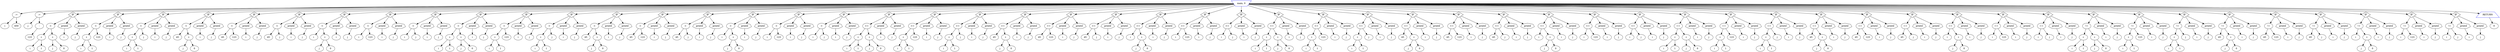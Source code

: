 digraph mon_programme {
	node_1 [label="main, 0" shape=invtrapezium color=blue];
	node_2 [label=":=" shape=ellipse];
	node_3 [shape=ellipse label="i"];
	node_4 [shape=ellipse label="450"];
	node_5 [label=":=" shape=ellipse];
	node_6 [shape=ellipse label="j"];
	node_7 [label="-" shape=ellipse];
	node_8 [shape=ellipse label="123"];
	node_9 [label="IF" shape=diamond];
	node_10 [label="<" shape=ellipse];
	node_11 [label="+" shape=ellipse];
	node_12 [shape=ellipse label="i"];
	node_13 [shape=ellipse label="1"];
	node_14 [label="+" shape=ellipse];
	node_15 [shape=ellipse label="j"];
	node_16 [shape=ellipse label="0"];
	node_17 [label="printd" shape=septagon];
	node_18 [shape=ellipse label="i"];
	node_19 [label="printd" shape=septagon];
	node_20 [shape=ellipse label="j"];
	node_21 [label="IF" shape=diamond];
	node_22 [label="<" shape=ellipse];
	node_23 [label="+" shape=ellipse];
	node_24 [shape=ellipse label="i"];
	node_25 [shape=ellipse label="1"];
	node_26 [shape=ellipse label="123"];
	node_27 [label="printd" shape=septagon];
	node_28 [shape=ellipse label="i"];
	node_29 [label="printd" shape=septagon];
	node_30 [shape=ellipse label="j"];
	node_31 [label="IF" shape=diamond];
	node_32 [label="<" shape=ellipse];
	node_33 [label="+" shape=ellipse];
	node_34 [shape=ellipse label="i"];
	node_35 [shape=ellipse label="1"];
	node_36 [shape=ellipse label="j"];
	node_37 [label="printd" shape=septagon];
	node_38 [shape=ellipse label="i"];
	node_39 [label="printd" shape=septagon];
	node_40 [shape=ellipse label="j"];
	node_41 [label="IF" shape=diamond];
	node_42 [label="<" shape=ellipse];
	node_43 [shape=ellipse label="45"];
	node_44 [label="+" shape=ellipse];
	node_45 [shape=ellipse label="j"];
	node_46 [shape=ellipse label="0"];
	node_47 [label="printd" shape=septagon];
	node_48 [shape=ellipse label="i"];
	node_49 [label="printd" shape=septagon];
	node_50 [shape=ellipse label="j"];
	node_51 [label="IF" shape=diamond];
	node_52 [label="<" shape=ellipse];
	node_53 [shape=ellipse label="45"];
	node_54 [shape=ellipse label="123"];
	node_55 [label="printd" shape=septagon];
	node_56 [shape=ellipse label="i"];
	node_57 [label="printd" shape=septagon];
	node_58 [shape=ellipse label="j"];
	node_59 [label="IF" shape=diamond];
	node_60 [label="<" shape=ellipse];
	node_61 [shape=ellipse label="45"];
	node_62 [shape=ellipse label="j"];
	node_63 [label="printd" shape=septagon];
	node_64 [shape=ellipse label="i"];
	node_65 [label="printd" shape=septagon];
	node_66 [shape=ellipse label="j"];
	node_67 [label="IF" shape=diamond];
	node_68 [label="<" shape=ellipse];
	node_69 [shape=ellipse label="i"];
	node_70 [label="+" shape=ellipse];
	node_71 [shape=ellipse label="j"];
	node_72 [shape=ellipse label="0"];
	node_73 [label="printd" shape=septagon];
	node_74 [shape=ellipse label="i"];
	node_75 [label="printd" shape=septagon];
	node_76 [shape=ellipse label="j"];
	node_77 [label="IF" shape=diamond];
	node_78 [label="<" shape=ellipse];
	node_79 [shape=ellipse label="i"];
	node_80 [shape=ellipse label="123"];
	node_81 [label="printd" shape=septagon];
	node_82 [shape=ellipse label="i"];
	node_83 [label="printd" shape=septagon];
	node_84 [shape=ellipse label="j"];
	node_85 [label="IF" shape=diamond];
	node_86 [label="<" shape=ellipse];
	node_87 [shape=ellipse label="i"];
	node_88 [shape=ellipse label="j"];
	node_89 [label="printd" shape=septagon];
	node_90 [shape=ellipse label="i"];
	node_91 [label="printd" shape=septagon];
	node_92 [shape=ellipse label="j"];
	node_93 [label="IF" shape=diamond];
	node_94 [label=">" shape=ellipse];
	node_95 [label="+" shape=ellipse];
	node_96 [shape=ellipse label="i"];
	node_97 [shape=ellipse label="1"];
	node_98 [label="+" shape=ellipse];
	node_99 [shape=ellipse label="j"];
	node_100 [shape=ellipse label="0"];
	node_101 [label="printd" shape=septagon];
	node_102 [shape=ellipse label="i"];
	node_103 [label="printd" shape=septagon];
	node_104 [shape=ellipse label="j"];
	node_105 [label="IF" shape=diamond];
	node_106 [label=">" shape=ellipse];
	node_107 [label="+" shape=ellipse];
	node_108 [shape=ellipse label="i"];
	node_109 [shape=ellipse label="1"];
	node_110 [shape=ellipse label="123"];
	node_111 [label="printd" shape=septagon];
	node_112 [shape=ellipse label="i"];
	node_113 [label="printd" shape=septagon];
	node_114 [shape=ellipse label="j"];
	node_115 [label="IF" shape=diamond];
	node_116 [label=">" shape=ellipse];
	node_117 [label="+" shape=ellipse];
	node_118 [shape=ellipse label="i"];
	node_119 [shape=ellipse label="1"];
	node_120 [shape=ellipse label="j"];
	node_121 [label="printd" shape=septagon];
	node_122 [shape=ellipse label="i"];
	node_123 [label="printd" shape=septagon];
	node_124 [shape=ellipse label="j"];
	node_125 [label="IF" shape=diamond];
	node_126 [label=">" shape=ellipse];
	node_127 [shape=ellipse label="45"];
	node_128 [label="+" shape=ellipse];
	node_129 [shape=ellipse label="j"];
	node_130 [shape=ellipse label="0"];
	node_131 [label="printd" shape=septagon];
	node_132 [shape=ellipse label="i"];
	node_133 [label="printd" shape=septagon];
	node_134 [shape=ellipse label="j"];
	node_135 [label="IF" shape=diamond];
	node_136 [label=">" shape=ellipse];
	node_137 [shape=ellipse label="45"];
	node_138 [shape=ellipse label="123"];
	node_139 [label="printd" shape=septagon];
	node_140 [shape=ellipse label="i"];
	node_141 [label="printd" shape=septagon];
	node_142 [shape=ellipse label="j"];
	node_143 [label="IF" shape=diamond];
	node_144 [label=">" shape=ellipse];
	node_145 [shape=ellipse label="45"];
	node_146 [shape=ellipse label="j"];
	node_147 [label="printd" shape=septagon];
	node_148 [shape=ellipse label="i"];
	node_149 [label="printd" shape=septagon];
	node_150 [shape=ellipse label="j"];
	node_151 [label="IF" shape=diamond];
	node_152 [label=">" shape=ellipse];
	node_153 [shape=ellipse label="i"];
	node_154 [label="+" shape=ellipse];
	node_155 [shape=ellipse label="j"];
	node_156 [shape=ellipse label="0"];
	node_157 [label="printd" shape=septagon];
	node_158 [shape=ellipse label="i"];
	node_159 [label="printd" shape=septagon];
	node_160 [shape=ellipse label="j"];
	node_161 [label="IF" shape=diamond];
	node_162 [label=">" shape=ellipse];
	node_163 [shape=ellipse label="i"];
	node_164 [shape=ellipse label="123"];
	node_165 [label="printd" shape=septagon];
	node_166 [shape=ellipse label="i"];
	node_167 [label="printd" shape=septagon];
	node_168 [shape=ellipse label="j"];
	node_169 [label="IF" shape=diamond];
	node_170 [label=">" shape=ellipse];
	node_171 [shape=ellipse label="i"];
	node_172 [shape=ellipse label="j"];
	node_173 [label="printd" shape=septagon];
	node_174 [shape=ellipse label="i"];
	node_175 [label="printd" shape=septagon];
	node_176 [shape=ellipse label="j"];
	node_177 [label="IF" shape=diamond];
	node_178 [label=">=" shape=ellipse];
	node_179 [label="+" shape=ellipse];
	node_180 [shape=ellipse label="i"];
	node_181 [shape=ellipse label="1"];
	node_182 [label="+" shape=ellipse];
	node_183 [shape=ellipse label="j"];
	node_184 [shape=ellipse label="0"];
	node_185 [label="printd" shape=septagon];
	node_186 [shape=ellipse label="i"];
	node_187 [label="printd" shape=septagon];
	node_188 [shape=ellipse label="j"];
	node_189 [label="IF" shape=diamond];
	node_190 [label=">=" shape=ellipse];
	node_191 [label="+" shape=ellipse];
	node_192 [shape=ellipse label="i"];
	node_193 [shape=ellipse label="1"];
	node_194 [shape=ellipse label="123"];
	node_195 [label="printd" shape=septagon];
	node_196 [shape=ellipse label="i"];
	node_197 [label="printd" shape=septagon];
	node_198 [shape=ellipse label="j"];
	node_199 [label="IF" shape=diamond];
	node_200 [label=">=" shape=ellipse];
	node_201 [label="+" shape=ellipse];
	node_202 [shape=ellipse label="i"];
	node_203 [shape=ellipse label="1"];
	node_204 [shape=ellipse label="j"];
	node_205 [label="printd" shape=septagon];
	node_206 [shape=ellipse label="i"];
	node_207 [label="printd" shape=septagon];
	node_208 [shape=ellipse label="j"];
	node_209 [label="IF" shape=diamond];
	node_210 [label=">=" shape=ellipse];
	node_211 [shape=ellipse label="45"];
	node_212 [label="+" shape=ellipse];
	node_213 [shape=ellipse label="j"];
	node_214 [shape=ellipse label="0"];
	node_215 [label="printd" shape=septagon];
	node_216 [shape=ellipse label="i"];
	node_217 [label="printd" shape=septagon];
	node_218 [shape=ellipse label="j"];
	node_219 [label="IF" shape=diamond];
	node_220 [label=">=" shape=ellipse];
	node_221 [shape=ellipse label="45"];
	node_222 [shape=ellipse label="123"];
	node_223 [label="printd" shape=septagon];
	node_224 [shape=ellipse label="i"];
	node_225 [label="printd" shape=septagon];
	node_226 [shape=ellipse label="j"];
	node_227 [label="IF" shape=diamond];
	node_228 [label=">=" shape=ellipse];
	node_229 [shape=ellipse label="45"];
	node_230 [shape=ellipse label="j"];
	node_231 [label="printd" shape=septagon];
	node_232 [shape=ellipse label="i"];
	node_233 [label="printd" shape=septagon];
	node_234 [shape=ellipse label="j"];
	node_235 [label="IF" shape=diamond];
	node_236 [label=">=" shape=ellipse];
	node_237 [shape=ellipse label="i"];
	node_238 [label="+" shape=ellipse];
	node_239 [shape=ellipse label="j"];
	node_240 [shape=ellipse label="0"];
	node_241 [label="printd" shape=septagon];
	node_242 [shape=ellipse label="i"];
	node_243 [label="printd" shape=septagon];
	node_244 [shape=ellipse label="j"];
	node_245 [label="IF" shape=diamond];
	node_246 [label=">=" shape=ellipse];
	node_247 [shape=ellipse label="i"];
	node_248 [shape=ellipse label="123"];
	node_249 [label="printd" shape=septagon];
	node_250 [shape=ellipse label="i"];
	node_251 [label="printd" shape=septagon];
	node_252 [shape=ellipse label="j"];
	node_253 [label="IF" shape=diamond];
	node_254 [label=">=" shape=ellipse];
	node_255 [shape=ellipse label="i"];
	node_256 [shape=ellipse label="j"];
	node_257 [label="printd" shape=septagon];
	node_258 [shape=ellipse label="i"];
	node_259 [label="printd" shape=septagon];
	node_260 [shape=ellipse label="j"];
	node_261 [label="IF" shape=diamond];
	node_262 [label="<=" shape=ellipse];
	node_263 [label="+" shape=ellipse];
	node_264 [shape=ellipse label="i"];
	node_265 [shape=ellipse label="1"];
	node_266 [label="+" shape=ellipse];
	node_267 [shape=ellipse label="j"];
	node_268 [shape=ellipse label="0"];
	node_269 [label="printd" shape=septagon];
	node_270 [shape=ellipse label="i"];
	node_271 [label="printd" shape=septagon];
	node_272 [shape=ellipse label="j"];
	node_273 [label="IF" shape=diamond];
	node_274 [label="<=" shape=ellipse];
	node_275 [label="+" shape=ellipse];
	node_276 [shape=ellipse label="i"];
	node_277 [shape=ellipse label="1"];
	node_278 [shape=ellipse label="123"];
	node_279 [label="printd" shape=septagon];
	node_280 [shape=ellipse label="i"];
	node_281 [label="printd" shape=septagon];
	node_282 [shape=ellipse label="j"];
	node_283 [label="IF" shape=diamond];
	node_284 [label="<=" shape=ellipse];
	node_285 [label="+" shape=ellipse];
	node_286 [shape=ellipse label="i"];
	node_287 [shape=ellipse label="1"];
	node_288 [shape=ellipse label="j"];
	node_289 [label="printd" shape=septagon];
	node_290 [shape=ellipse label="i"];
	node_291 [label="printd" shape=septagon];
	node_292 [shape=ellipse label="j"];
	node_293 [label="IF" shape=diamond];
	node_294 [label="<=" shape=ellipse];
	node_295 [shape=ellipse label="45"];
	node_296 [label="+" shape=ellipse];
	node_297 [shape=ellipse label="j"];
	node_298 [shape=ellipse label="0"];
	node_299 [label="printd" shape=septagon];
	node_300 [shape=ellipse label="i"];
	node_301 [label="printd" shape=septagon];
	node_302 [shape=ellipse label="j"];
	node_303 [label="IF" shape=diamond];
	node_304 [label="<=" shape=ellipse];
	node_305 [shape=ellipse label="45"];
	node_306 [shape=ellipse label="123"];
	node_307 [label="printd" shape=septagon];
	node_308 [shape=ellipse label="i"];
	node_309 [label="printd" shape=septagon];
	node_310 [shape=ellipse label="j"];
	node_311 [label="IF" shape=diamond];
	node_312 [label="<=" shape=ellipse];
	node_313 [shape=ellipse label="45"];
	node_314 [shape=ellipse label="j"];
	node_315 [label="printd" shape=septagon];
	node_316 [shape=ellipse label="i"];
	node_317 [label="printd" shape=septagon];
	node_318 [shape=ellipse label="j"];
	node_319 [label="IF" shape=diamond];
	node_320 [label="<=" shape=ellipse];
	node_321 [shape=ellipse label="i"];
	node_322 [label="+" shape=ellipse];
	node_323 [shape=ellipse label="j"];
	node_324 [shape=ellipse label="0"];
	node_325 [label="printd" shape=septagon];
	node_326 [shape=ellipse label="i"];
	node_327 [label="printd" shape=septagon];
	node_328 [shape=ellipse label="j"];
	node_329 [label="IF" shape=diamond];
	node_330 [label="<=" shape=ellipse];
	node_331 [shape=ellipse label="i"];
	node_332 [shape=ellipse label="123"];
	node_333 [label="printd" shape=septagon];
	node_334 [shape=ellipse label="i"];
	node_335 [label="printd" shape=septagon];
	node_336 [shape=ellipse label="j"];
	node_337 [label="IF" shape=diamond];
	node_338 [label="<=" shape=ellipse];
	node_339 [shape=ellipse label="i"];
	node_340 [shape=ellipse label="j"];
	node_341 [label="printd" shape=septagon];
	node_342 [shape=ellipse label="i"];
	node_343 [label="printd" shape=septagon];
	node_344 [shape=ellipse label="j"];
	node_345 [label="IF" shape=diamond];
	node_346 [label="==" shape=ellipse];
	node_347 [label="+" shape=ellipse];
	node_348 [shape=ellipse label="i"];
	node_349 [shape=ellipse label="1"];
	node_350 [label="+" shape=ellipse];
	node_351 [shape=ellipse label="j"];
	node_352 [shape=ellipse label="0"];
	node_353 [label="printd" shape=septagon];
	node_354 [shape=ellipse label="i"];
	node_355 [label="printd" shape=septagon];
	node_356 [shape=ellipse label="j"];
	node_357 [label="IF" shape=diamond];
	node_358 [label="==" shape=ellipse];
	node_359 [label="+" shape=ellipse];
	node_360 [shape=ellipse label="i"];
	node_361 [shape=ellipse label="1"];
	node_362 [shape=ellipse label="123"];
	node_363 [label="printd" shape=septagon];
	node_364 [shape=ellipse label="i"];
	node_365 [label="printd" shape=septagon];
	node_366 [shape=ellipse label="j"];
	node_367 [label="IF" shape=diamond];
	node_368 [label="==" shape=ellipse];
	node_369 [label="+" shape=ellipse];
	node_370 [shape=ellipse label="i"];
	node_371 [shape=ellipse label="1"];
	node_372 [shape=ellipse label="j"];
	node_373 [label="printd" shape=septagon];
	node_374 [shape=ellipse label="i"];
	node_375 [label="printd" shape=septagon];
	node_376 [shape=ellipse label="j"];
	node_377 [label="IF" shape=diamond];
	node_378 [label="==" shape=ellipse];
	node_379 [shape=ellipse label="45"];
	node_380 [label="+" shape=ellipse];
	node_381 [shape=ellipse label="j"];
	node_382 [shape=ellipse label="0"];
	node_383 [label="printd" shape=septagon];
	node_384 [shape=ellipse label="i"];
	node_385 [label="printd" shape=septagon];
	node_386 [shape=ellipse label="j"];
	node_387 [label="IF" shape=diamond];
	node_388 [label="==" shape=ellipse];
	node_389 [shape=ellipse label="45"];
	node_390 [shape=ellipse label="123"];
	node_391 [label="printd" shape=septagon];
	node_392 [shape=ellipse label="i"];
	node_393 [label="printd" shape=septagon];
	node_394 [shape=ellipse label="j"];
	node_395 [label="IF" shape=diamond];
	node_396 [label="==" shape=ellipse];
	node_397 [shape=ellipse label="45"];
	node_398 [shape=ellipse label="j"];
	node_399 [label="printd" shape=septagon];
	node_400 [shape=ellipse label="i"];
	node_401 [label="printd" shape=septagon];
	node_402 [shape=ellipse label="j"];
	node_403 [label="IF" shape=diamond];
	node_404 [label="==" shape=ellipse];
	node_405 [shape=ellipse label="i"];
	node_406 [label="+" shape=ellipse];
	node_407 [shape=ellipse label="j"];
	node_408 [shape=ellipse label="0"];
	node_409 [label="printd" shape=septagon];
	node_410 [shape=ellipse label="i"];
	node_411 [label="printd" shape=septagon];
	node_412 [shape=ellipse label="j"];
	node_413 [label="IF" shape=diamond];
	node_414 [label="==" shape=ellipse];
	node_415 [shape=ellipse label="i"];
	node_416 [shape=ellipse label="123"];
	node_417 [label="printd" shape=septagon];
	node_418 [shape=ellipse label="i"];
	node_419 [label="printd" shape=septagon];
	node_420 [shape=ellipse label="j"];
	node_421 [label="IF" shape=diamond];
	node_422 [label="==" shape=ellipse];
	node_423 [shape=ellipse label="i"];
	node_424 [shape=ellipse label="j"];
	node_425 [label="printd" shape=septagon];
	node_426 [shape=ellipse label="i"];
	node_427 [label="printd" shape=septagon];
	node_428 [shape=ellipse label="j"];
	node_429 [label="IF" shape=diamond];
	node_430 [label="!=" shape=ellipse];
	node_431 [label="+" shape=ellipse];
	node_432 [shape=ellipse label="i"];
	node_433 [shape=ellipse label="1"];
	node_434 [label="+" shape=ellipse];
	node_435 [shape=ellipse label="j"];
	node_436 [shape=ellipse label="0"];
	node_437 [label="printd" shape=septagon];
	node_438 [shape=ellipse label="i"];
	node_439 [label="printd" shape=septagon];
	node_440 [shape=ellipse label="j"];
	node_441 [label="IF" shape=diamond];
	node_442 [label="!=" shape=ellipse];
	node_443 [label="+" shape=ellipse];
	node_444 [shape=ellipse label="i"];
	node_445 [shape=ellipse label="1"];
	node_446 [shape=ellipse label="123"];
	node_447 [label="printd" shape=septagon];
	node_448 [shape=ellipse label="i"];
	node_449 [label="printd" shape=septagon];
	node_450 [shape=ellipse label="j"];
	node_451 [label="IF" shape=diamond];
	node_452 [label="!=" shape=ellipse];
	node_453 [label="+" shape=ellipse];
	node_454 [shape=ellipse label="i"];
	node_455 [shape=ellipse label="1"];
	node_456 [shape=ellipse label="j"];
	node_457 [label="printd" shape=septagon];
	node_458 [shape=ellipse label="i"];
	node_459 [label="printd" shape=septagon];
	node_460 [shape=ellipse label="j"];
	node_461 [label="IF" shape=diamond];
	node_462 [label="!=" shape=ellipse];
	node_463 [shape=ellipse label="45"];
	node_464 [label="+" shape=ellipse];
	node_465 [shape=ellipse label="j"];
	node_466 [shape=ellipse label="0"];
	node_467 [label="printd" shape=septagon];
	node_468 [shape=ellipse label="i"];
	node_469 [label="printd" shape=septagon];
	node_470 [shape=ellipse label="j"];
	node_471 [label="IF" shape=diamond];
	node_472 [label="!=" shape=ellipse];
	node_473 [shape=ellipse label="45"];
	node_474 [shape=ellipse label="123"];
	node_475 [label="printd" shape=septagon];
	node_476 [shape=ellipse label="i"];
	node_477 [label="printd" shape=septagon];
	node_478 [shape=ellipse label="j"];
	node_479 [label="IF" shape=diamond];
	node_480 [label="!=" shape=ellipse];
	node_481 [shape=ellipse label="45"];
	node_482 [shape=ellipse label="j"];
	node_483 [label="printd" shape=septagon];
	node_484 [shape=ellipse label="i"];
	node_485 [label="printd" shape=septagon];
	node_486 [shape=ellipse label="j"];
	node_487 [label="IF" shape=diamond];
	node_488 [label="!=" shape=ellipse];
	node_489 [shape=ellipse label="i"];
	node_490 [label="+" shape=ellipse];
	node_491 [shape=ellipse label="j"];
	node_492 [shape=ellipse label="0"];
	node_493 [label="printd" shape=septagon];
	node_494 [shape=ellipse label="i"];
	node_495 [label="printd" shape=septagon];
	node_496 [shape=ellipse label="j"];
	node_497 [label="IF" shape=diamond];
	node_498 [label="!=" shape=ellipse];
	node_499 [shape=ellipse label="i"];
	node_500 [shape=ellipse label="123"];
	node_501 [label="printd" shape=septagon];
	node_502 [shape=ellipse label="i"];
	node_503 [label="printd" shape=septagon];
	node_504 [shape=ellipse label="j"];
	node_505 [label="IF" shape=diamond];
	node_506 [label="!=" shape=ellipse];
	node_507 [shape=ellipse label="i"];
	node_508 [shape=ellipse label="j"];
	node_509 [label="printd" shape=septagon];
	node_510 [shape=ellipse label="i"];
	node_511 [label="printd" shape=septagon];
	node_512 [shape=ellipse label="j"];
	node_513 [label="RETURN" shape=trapezium color=blue];
	node_514 [shape=ellipse label="0"];
	node_2 ->  node_3;
	node_2 ->  node_4;
	node_1 ->  node_2;
	node_5 ->  node_6;
	node_7 ->  node_8;
	node_5 ->  node_7;
	node_1 ->  node_5;
	node_11 ->  node_12;
	node_11 ->  node_13;
	node_10 ->  node_11;
	node_14 ->  node_15;
	node_14 ->  node_16;
	node_10 ->  node_14;
	node_9 ->  node_10;
	node_17 ->  node_18;
	node_9 ->  node_17;
	node_19 ->  node_20;
	node_9 ->  node_19;
	node_1 ->  node_9;
	node_23 ->  node_24;
	node_23 ->  node_25;
	node_22 ->  node_23;
	node_22 ->  node_26;
	node_21 ->  node_22;
	node_27 ->  node_28;
	node_21 ->  node_27;
	node_29 ->  node_30;
	node_21 ->  node_29;
	node_1 ->  node_21;
	node_33 ->  node_34;
	node_33 ->  node_35;
	node_32 ->  node_33;
	node_32 ->  node_36;
	node_31 ->  node_32;
	node_37 ->  node_38;
	node_31 ->  node_37;
	node_39 ->  node_40;
	node_31 ->  node_39;
	node_1 ->  node_31;
	node_42 ->  node_43;
	node_44 ->  node_45;
	node_44 ->  node_46;
	node_42 ->  node_44;
	node_41 ->  node_42;
	node_47 ->  node_48;
	node_41 ->  node_47;
	node_49 ->  node_50;
	node_41 ->  node_49;
	node_1 ->  node_41;
	node_52 ->  node_53;
	node_52 ->  node_54;
	node_51 ->  node_52;
	node_55 ->  node_56;
	node_51 ->  node_55;
	node_57 ->  node_58;
	node_51 ->  node_57;
	node_1 ->  node_51;
	node_60 ->  node_61;
	node_60 ->  node_62;
	node_59 ->  node_60;
	node_63 ->  node_64;
	node_59 ->  node_63;
	node_65 ->  node_66;
	node_59 ->  node_65;
	node_1 ->  node_59;
	node_68 ->  node_69;
	node_70 ->  node_71;
	node_70 ->  node_72;
	node_68 ->  node_70;
	node_67 ->  node_68;
	node_73 ->  node_74;
	node_67 ->  node_73;
	node_75 ->  node_76;
	node_67 ->  node_75;
	node_1 ->  node_67;
	node_78 ->  node_79;
	node_78 ->  node_80;
	node_77 ->  node_78;
	node_81 ->  node_82;
	node_77 ->  node_81;
	node_83 ->  node_84;
	node_77 ->  node_83;
	node_1 ->  node_77;
	node_86 ->  node_87;
	node_86 ->  node_88;
	node_85 ->  node_86;
	node_89 ->  node_90;
	node_85 ->  node_89;
	node_91 ->  node_92;
	node_85 ->  node_91;
	node_1 ->  node_85;
	node_95 ->  node_96;
	node_95 ->  node_97;
	node_94 ->  node_95;
	node_98 ->  node_99;
	node_98 ->  node_100;
	node_94 ->  node_98;
	node_93 ->  node_94;
	node_101 ->  node_102;
	node_93 ->  node_101;
	node_103 ->  node_104;
	node_93 ->  node_103;
	node_1 ->  node_93;
	node_107 ->  node_108;
	node_107 ->  node_109;
	node_106 ->  node_107;
	node_106 ->  node_110;
	node_105 ->  node_106;
	node_111 ->  node_112;
	node_105 ->  node_111;
	node_113 ->  node_114;
	node_105 ->  node_113;
	node_1 ->  node_105;
	node_117 ->  node_118;
	node_117 ->  node_119;
	node_116 ->  node_117;
	node_116 ->  node_120;
	node_115 ->  node_116;
	node_121 ->  node_122;
	node_115 ->  node_121;
	node_123 ->  node_124;
	node_115 ->  node_123;
	node_1 ->  node_115;
	node_126 ->  node_127;
	node_128 ->  node_129;
	node_128 ->  node_130;
	node_126 ->  node_128;
	node_125 ->  node_126;
	node_131 ->  node_132;
	node_125 ->  node_131;
	node_133 ->  node_134;
	node_125 ->  node_133;
	node_1 ->  node_125;
	node_136 ->  node_137;
	node_136 ->  node_138;
	node_135 ->  node_136;
	node_139 ->  node_140;
	node_135 ->  node_139;
	node_141 ->  node_142;
	node_135 ->  node_141;
	node_1 ->  node_135;
	node_144 ->  node_145;
	node_144 ->  node_146;
	node_143 ->  node_144;
	node_147 ->  node_148;
	node_143 ->  node_147;
	node_149 ->  node_150;
	node_143 ->  node_149;
	node_1 ->  node_143;
	node_152 ->  node_153;
	node_154 ->  node_155;
	node_154 ->  node_156;
	node_152 ->  node_154;
	node_151 ->  node_152;
	node_157 ->  node_158;
	node_151 ->  node_157;
	node_159 ->  node_160;
	node_151 ->  node_159;
	node_1 ->  node_151;
	node_162 ->  node_163;
	node_162 ->  node_164;
	node_161 ->  node_162;
	node_165 ->  node_166;
	node_161 ->  node_165;
	node_167 ->  node_168;
	node_161 ->  node_167;
	node_1 ->  node_161;
	node_170 ->  node_171;
	node_170 ->  node_172;
	node_169 ->  node_170;
	node_173 ->  node_174;
	node_169 ->  node_173;
	node_175 ->  node_176;
	node_169 ->  node_175;
	node_1 ->  node_169;
	node_179 ->  node_180;
	node_179 ->  node_181;
	node_178 ->  node_179;
	node_182 ->  node_183;
	node_182 ->  node_184;
	node_178 ->  node_182;
	node_177 ->  node_178;
	node_185 ->  node_186;
	node_177 ->  node_185;
	node_187 ->  node_188;
	node_177 ->  node_187;
	node_1 ->  node_177;
	node_191 ->  node_192;
	node_191 ->  node_193;
	node_190 ->  node_191;
	node_190 ->  node_194;
	node_189 ->  node_190;
	node_195 ->  node_196;
	node_189 ->  node_195;
	node_197 ->  node_198;
	node_189 ->  node_197;
	node_1 ->  node_189;
	node_201 ->  node_202;
	node_201 ->  node_203;
	node_200 ->  node_201;
	node_200 ->  node_204;
	node_199 ->  node_200;
	node_205 ->  node_206;
	node_199 ->  node_205;
	node_207 ->  node_208;
	node_199 ->  node_207;
	node_1 ->  node_199;
	node_210 ->  node_211;
	node_212 ->  node_213;
	node_212 ->  node_214;
	node_210 ->  node_212;
	node_209 ->  node_210;
	node_215 ->  node_216;
	node_209 ->  node_215;
	node_217 ->  node_218;
	node_209 ->  node_217;
	node_1 ->  node_209;
	node_220 ->  node_221;
	node_220 ->  node_222;
	node_219 ->  node_220;
	node_223 ->  node_224;
	node_219 ->  node_223;
	node_225 ->  node_226;
	node_219 ->  node_225;
	node_1 ->  node_219;
	node_228 ->  node_229;
	node_228 ->  node_230;
	node_227 ->  node_228;
	node_231 ->  node_232;
	node_227 ->  node_231;
	node_233 ->  node_234;
	node_227 ->  node_233;
	node_1 ->  node_227;
	node_236 ->  node_237;
	node_238 ->  node_239;
	node_238 ->  node_240;
	node_236 ->  node_238;
	node_235 ->  node_236;
	node_241 ->  node_242;
	node_235 ->  node_241;
	node_243 ->  node_244;
	node_235 ->  node_243;
	node_1 ->  node_235;
	node_246 ->  node_247;
	node_246 ->  node_248;
	node_245 ->  node_246;
	node_249 ->  node_250;
	node_245 ->  node_249;
	node_251 ->  node_252;
	node_245 ->  node_251;
	node_1 ->  node_245;
	node_254 ->  node_255;
	node_254 ->  node_256;
	node_253 ->  node_254;
	node_257 ->  node_258;
	node_253 ->  node_257;
	node_259 ->  node_260;
	node_253 ->  node_259;
	node_1 ->  node_253;
	node_263 ->  node_264;
	node_263 ->  node_265;
	node_262 ->  node_263;
	node_266 ->  node_267;
	node_266 ->  node_268;
	node_262 ->  node_266;
	node_261 ->  node_262;
	node_269 ->  node_270;
	node_261 ->  node_269;
	node_271 ->  node_272;
	node_261 ->  node_271;
	node_1 ->  node_261;
	node_275 ->  node_276;
	node_275 ->  node_277;
	node_274 ->  node_275;
	node_274 ->  node_278;
	node_273 ->  node_274;
	node_279 ->  node_280;
	node_273 ->  node_279;
	node_281 ->  node_282;
	node_273 ->  node_281;
	node_1 ->  node_273;
	node_285 ->  node_286;
	node_285 ->  node_287;
	node_284 ->  node_285;
	node_284 ->  node_288;
	node_283 ->  node_284;
	node_289 ->  node_290;
	node_283 ->  node_289;
	node_291 ->  node_292;
	node_283 ->  node_291;
	node_1 ->  node_283;
	node_294 ->  node_295;
	node_296 ->  node_297;
	node_296 ->  node_298;
	node_294 ->  node_296;
	node_293 ->  node_294;
	node_299 ->  node_300;
	node_293 ->  node_299;
	node_301 ->  node_302;
	node_293 ->  node_301;
	node_1 ->  node_293;
	node_304 ->  node_305;
	node_304 ->  node_306;
	node_303 ->  node_304;
	node_307 ->  node_308;
	node_303 ->  node_307;
	node_309 ->  node_310;
	node_303 ->  node_309;
	node_1 ->  node_303;
	node_312 ->  node_313;
	node_312 ->  node_314;
	node_311 ->  node_312;
	node_315 ->  node_316;
	node_311 ->  node_315;
	node_317 ->  node_318;
	node_311 ->  node_317;
	node_1 ->  node_311;
	node_320 ->  node_321;
	node_322 ->  node_323;
	node_322 ->  node_324;
	node_320 ->  node_322;
	node_319 ->  node_320;
	node_325 ->  node_326;
	node_319 ->  node_325;
	node_327 ->  node_328;
	node_319 ->  node_327;
	node_1 ->  node_319;
	node_330 ->  node_331;
	node_330 ->  node_332;
	node_329 ->  node_330;
	node_333 ->  node_334;
	node_329 ->  node_333;
	node_335 ->  node_336;
	node_329 ->  node_335;
	node_1 ->  node_329;
	node_338 ->  node_339;
	node_338 ->  node_340;
	node_337 ->  node_338;
	node_341 ->  node_342;
	node_337 ->  node_341;
	node_343 ->  node_344;
	node_337 ->  node_343;
	node_1 ->  node_337;
	node_347 ->  node_348;
	node_347 ->  node_349;
	node_346 ->  node_347;
	node_350 ->  node_351;
	node_350 ->  node_352;
	node_346 ->  node_350;
	node_345 ->  node_346;
	node_353 ->  node_354;
	node_345 ->  node_353;
	node_355 ->  node_356;
	node_345 ->  node_355;
	node_1 ->  node_345;
	node_359 ->  node_360;
	node_359 ->  node_361;
	node_358 ->  node_359;
	node_358 ->  node_362;
	node_357 ->  node_358;
	node_363 ->  node_364;
	node_357 ->  node_363;
	node_365 ->  node_366;
	node_357 ->  node_365;
	node_1 ->  node_357;
	node_369 ->  node_370;
	node_369 ->  node_371;
	node_368 ->  node_369;
	node_368 ->  node_372;
	node_367 ->  node_368;
	node_373 ->  node_374;
	node_367 ->  node_373;
	node_375 ->  node_376;
	node_367 ->  node_375;
	node_1 ->  node_367;
	node_378 ->  node_379;
	node_380 ->  node_381;
	node_380 ->  node_382;
	node_378 ->  node_380;
	node_377 ->  node_378;
	node_383 ->  node_384;
	node_377 ->  node_383;
	node_385 ->  node_386;
	node_377 ->  node_385;
	node_1 ->  node_377;
	node_388 ->  node_389;
	node_388 ->  node_390;
	node_387 ->  node_388;
	node_391 ->  node_392;
	node_387 ->  node_391;
	node_393 ->  node_394;
	node_387 ->  node_393;
	node_1 ->  node_387;
	node_396 ->  node_397;
	node_396 ->  node_398;
	node_395 ->  node_396;
	node_399 ->  node_400;
	node_395 ->  node_399;
	node_401 ->  node_402;
	node_395 ->  node_401;
	node_1 ->  node_395;
	node_404 ->  node_405;
	node_406 ->  node_407;
	node_406 ->  node_408;
	node_404 ->  node_406;
	node_403 ->  node_404;
	node_409 ->  node_410;
	node_403 ->  node_409;
	node_411 ->  node_412;
	node_403 ->  node_411;
	node_1 ->  node_403;
	node_414 ->  node_415;
	node_414 ->  node_416;
	node_413 ->  node_414;
	node_417 ->  node_418;
	node_413 ->  node_417;
	node_419 ->  node_420;
	node_413 ->  node_419;
	node_1 ->  node_413;
	node_422 ->  node_423;
	node_422 ->  node_424;
	node_421 ->  node_422;
	node_425 ->  node_426;
	node_421 ->  node_425;
	node_427 ->  node_428;
	node_421 ->  node_427;
	node_1 ->  node_421;
	node_431 ->  node_432;
	node_431 ->  node_433;
	node_430 ->  node_431;
	node_434 ->  node_435;
	node_434 ->  node_436;
	node_430 ->  node_434;
	node_429 ->  node_430;
	node_437 ->  node_438;
	node_429 ->  node_437;
	node_439 ->  node_440;
	node_429 ->  node_439;
	node_1 ->  node_429;
	node_443 ->  node_444;
	node_443 ->  node_445;
	node_442 ->  node_443;
	node_442 ->  node_446;
	node_441 ->  node_442;
	node_447 ->  node_448;
	node_441 ->  node_447;
	node_449 ->  node_450;
	node_441 ->  node_449;
	node_1 ->  node_441;
	node_453 ->  node_454;
	node_453 ->  node_455;
	node_452 ->  node_453;
	node_452 ->  node_456;
	node_451 ->  node_452;
	node_457 ->  node_458;
	node_451 ->  node_457;
	node_459 ->  node_460;
	node_451 ->  node_459;
	node_1 ->  node_451;
	node_462 ->  node_463;
	node_464 ->  node_465;
	node_464 ->  node_466;
	node_462 ->  node_464;
	node_461 ->  node_462;
	node_467 ->  node_468;
	node_461 ->  node_467;
	node_469 ->  node_470;
	node_461 ->  node_469;
	node_1 ->  node_461;
	node_472 ->  node_473;
	node_472 ->  node_474;
	node_471 ->  node_472;
	node_475 ->  node_476;
	node_471 ->  node_475;
	node_477 ->  node_478;
	node_471 ->  node_477;
	node_1 ->  node_471;
	node_480 ->  node_481;
	node_480 ->  node_482;
	node_479 ->  node_480;
	node_483 ->  node_484;
	node_479 ->  node_483;
	node_485 ->  node_486;
	node_479 ->  node_485;
	node_1 ->  node_479;
	node_488 ->  node_489;
	node_490 ->  node_491;
	node_490 ->  node_492;
	node_488 ->  node_490;
	node_487 ->  node_488;
	node_493 ->  node_494;
	node_487 ->  node_493;
	node_495 ->  node_496;
	node_487 ->  node_495;
	node_1 ->  node_487;
	node_498 ->  node_499;
	node_498 ->  node_500;
	node_497 ->  node_498;
	node_501 ->  node_502;
	node_497 ->  node_501;
	node_503 ->  node_504;
	node_497 ->  node_503;
	node_1 ->  node_497;
	node_506 ->  node_507;
	node_506 ->  node_508;
	node_505 ->  node_506;
	node_509 ->  node_510;
	node_505 ->  node_509;
	node_511 ->  node_512;
	node_505 ->  node_511;
	node_1 ->  node_505;
	node_513 ->  node_514;
	node_1 ->  node_513;

}